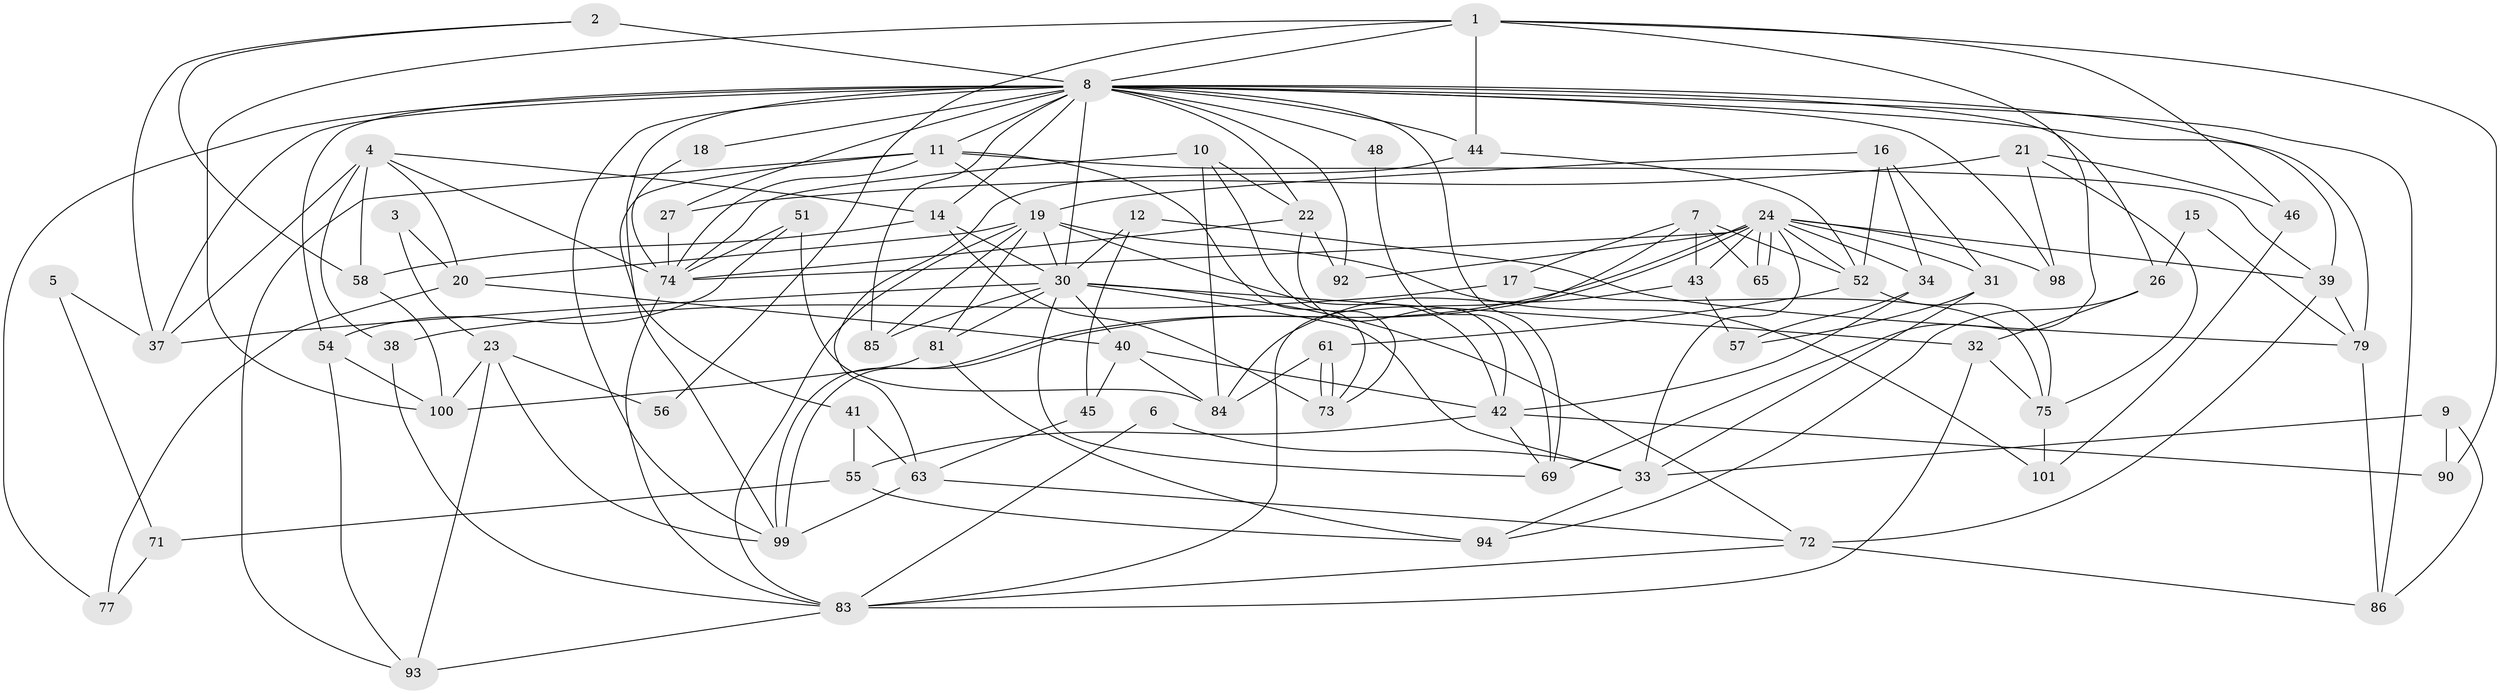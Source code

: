 // original degree distribution, {2: 0.11650485436893204, 4: 0.2524271844660194, 3: 0.2912621359223301, 5: 0.21359223300970873, 6: 0.08737864077669903, 7: 0.019417475728155338, 8: 0.019417475728155338}
// Generated by graph-tools (version 1.1) at 2025/18/03/04/25 18:18:48]
// undirected, 72 vertices, 169 edges
graph export_dot {
graph [start="1"]
  node [color=gray90,style=filled];
  1 [super="+13"];
  2;
  3;
  4 [super="+29"];
  5;
  6;
  7;
  8 [super="+25+28+95+50"];
  9;
  10 [super="+59"];
  11 [super="+49"];
  12;
  14;
  15;
  16;
  17;
  18;
  19 [super="+35"];
  20;
  21;
  22 [super="+78"];
  23;
  24 [super="+36"];
  26;
  27;
  30 [super="+47"];
  31;
  32;
  33;
  34;
  37 [super="+60"];
  38;
  39 [super="+80"];
  40 [super="+66"];
  41;
  42 [super="+102+70"];
  43 [super="+68"];
  44 [super="+87"];
  45;
  46;
  48;
  51;
  52 [super="+96"];
  54;
  55;
  56;
  57;
  58 [super="+82"];
  61;
  63 [super="+76"];
  65;
  69 [super="+91"];
  71;
  72;
  73;
  74 [super="+88"];
  75;
  77;
  79;
  81;
  83 [super="+97"];
  84;
  85;
  86;
  90;
  92;
  93;
  94;
  98;
  99;
  100;
  101;
  1 -- 8;
  1 -- 100;
  1 -- 69;
  1 -- 56;
  1 -- 90;
  1 -- 44;
  1 -- 46;
  2 -- 37;
  2 -- 8 [weight=2];
  2 -- 58;
  3 -- 20;
  3 -- 23;
  4 -- 20;
  4 -- 38;
  4 -- 58;
  4 -- 14;
  4 -- 37;
  4 -- 74;
  5 -- 71;
  5 -- 37 [weight=2];
  6 -- 33;
  6 -- 83;
  7 -- 52;
  7 -- 83;
  7 -- 17;
  7 -- 43;
  7 -- 65;
  8 -- 92;
  8 -- 26;
  8 -- 27;
  8 -- 44 [weight=2];
  8 -- 99;
  8 -- 22;
  8 -- 37;
  8 -- 85;
  8 -- 77;
  8 -- 98;
  8 -- 69;
  8 -- 39;
  8 -- 41;
  8 -- 14;
  8 -- 79;
  8 -- 48;
  8 -- 18;
  8 -- 54;
  8 -- 86;
  8 -- 30;
  8 -- 11;
  9 -- 86;
  9 -- 33;
  9 -- 90;
  10 -- 84;
  10 -- 73;
  10 -- 74;
  10 -- 22;
  11 -- 99;
  11 -- 39;
  11 -- 19;
  11 -- 73;
  11 -- 74;
  11 -- 93;
  12 -- 79;
  12 -- 45;
  12 -- 30;
  14 -- 73;
  14 -- 58;
  14 -- 30;
  15 -- 79;
  15 -- 26;
  16 -- 31;
  16 -- 34;
  16 -- 52;
  16 -- 19;
  17 -- 75;
  17 -- 38;
  18 -- 74;
  19 -- 42;
  19 -- 30;
  19 -- 81;
  19 -- 20;
  19 -- 101;
  19 -- 83;
  19 -- 85;
  20 -- 77;
  20 -- 40;
  21 -- 27;
  21 -- 46;
  21 -- 75;
  21 -- 98;
  22 -- 92;
  22 -- 74;
  22 -- 42;
  23 -- 99;
  23 -- 93;
  23 -- 56;
  23 -- 100;
  24 -- 99;
  24 -- 99;
  24 -- 65;
  24 -- 65;
  24 -- 31;
  24 -- 33;
  24 -- 34;
  24 -- 98;
  24 -- 39 [weight=2];
  24 -- 74;
  24 -- 92;
  24 -- 43;
  24 -- 52;
  26 -- 32;
  26 -- 94;
  27 -- 74;
  30 -- 72;
  30 -- 32;
  30 -- 69;
  30 -- 33;
  30 -- 37;
  30 -- 40;
  30 -- 81;
  30 -- 85;
  31 -- 33;
  31 -- 57;
  32 -- 75;
  32 -- 83;
  33 -- 94;
  34 -- 57;
  34 -- 42;
  38 -- 83;
  39 -- 72 [weight=2];
  39 -- 79;
  40 -- 45;
  40 -- 84;
  40 -- 42;
  41 -- 55;
  41 -- 63;
  42 -- 69;
  42 -- 90;
  42 -- 55;
  43 -- 57;
  43 -- 84;
  44 -- 63;
  44 -- 52;
  45 -- 63;
  46 -- 101;
  48 -- 69;
  51 -- 54;
  51 -- 84;
  51 -- 74;
  52 -- 61;
  52 -- 75;
  54 -- 100;
  54 -- 93;
  55 -- 94;
  55 -- 71;
  58 -- 100;
  61 -- 73;
  61 -- 73;
  61 -- 84;
  63 -- 72;
  63 -- 99;
  71 -- 77;
  72 -- 86;
  72 -- 83;
  74 -- 83;
  75 -- 101;
  79 -- 86;
  81 -- 94;
  81 -- 100;
  83 -- 93;
}
